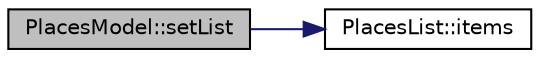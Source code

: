 digraph "PlacesModel::setList"
{
 // INTERACTIVE_SVG=YES
 // LATEX_PDF_SIZE
  edge [fontname="Helvetica",fontsize="10",labelfontname="Helvetica",labelfontsize="10"];
  node [fontname="Helvetica",fontsize="10",shape=record];
  rankdir="LR";
  Node20 [label="PlacesModel::setList",height=0.2,width=0.4,color="black", fillcolor="grey75", style="filled", fontcolor="black",tooltip=" "];
  Node20 -> Node21 [color="midnightblue",fontsize="10",style="solid",fontname="Helvetica"];
  Node21 [label="PlacesList::items",height=0.2,width=0.4,color="black", fillcolor="white", style="filled",URL="$class_places_list.html#a1bf3f421d88300cda006a8e23831a6fe",tooltip=" "];
}
